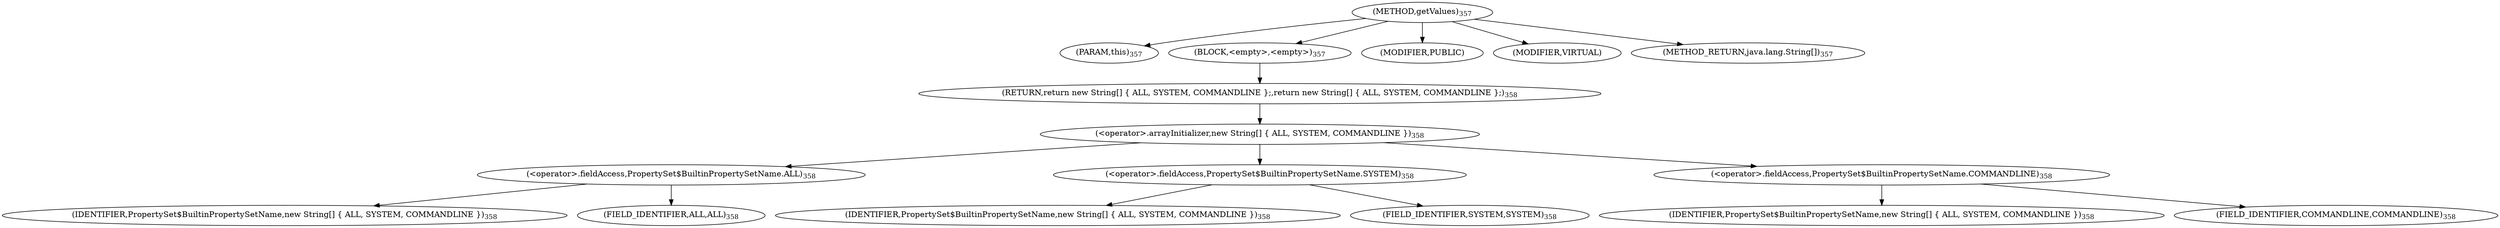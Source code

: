 digraph "getValues" {  
"927" [label = <(METHOD,getValues)<SUB>357</SUB>> ]
"928" [label = <(PARAM,this)<SUB>357</SUB>> ]
"929" [label = <(BLOCK,&lt;empty&gt;,&lt;empty&gt;)<SUB>357</SUB>> ]
"930" [label = <(RETURN,return new String[] { ALL, SYSTEM, COMMANDLINE };,return new String[] { ALL, SYSTEM, COMMANDLINE };)<SUB>358</SUB>> ]
"931" [label = <(&lt;operator&gt;.arrayInitializer,new String[] { ALL, SYSTEM, COMMANDLINE })<SUB>358</SUB>> ]
"932" [label = <(&lt;operator&gt;.fieldAccess,PropertySet$BuiltinPropertySetName.ALL)<SUB>358</SUB>> ]
"933" [label = <(IDENTIFIER,PropertySet$BuiltinPropertySetName,new String[] { ALL, SYSTEM, COMMANDLINE })<SUB>358</SUB>> ]
"934" [label = <(FIELD_IDENTIFIER,ALL,ALL)<SUB>358</SUB>> ]
"935" [label = <(&lt;operator&gt;.fieldAccess,PropertySet$BuiltinPropertySetName.SYSTEM)<SUB>358</SUB>> ]
"936" [label = <(IDENTIFIER,PropertySet$BuiltinPropertySetName,new String[] { ALL, SYSTEM, COMMANDLINE })<SUB>358</SUB>> ]
"937" [label = <(FIELD_IDENTIFIER,SYSTEM,SYSTEM)<SUB>358</SUB>> ]
"938" [label = <(&lt;operator&gt;.fieldAccess,PropertySet$BuiltinPropertySetName.COMMANDLINE)<SUB>358</SUB>> ]
"939" [label = <(IDENTIFIER,PropertySet$BuiltinPropertySetName,new String[] { ALL, SYSTEM, COMMANDLINE })<SUB>358</SUB>> ]
"940" [label = <(FIELD_IDENTIFIER,COMMANDLINE,COMMANDLINE)<SUB>358</SUB>> ]
"941" [label = <(MODIFIER,PUBLIC)> ]
"942" [label = <(MODIFIER,VIRTUAL)> ]
"943" [label = <(METHOD_RETURN,java.lang.String[])<SUB>357</SUB>> ]
  "927" -> "928" 
  "927" -> "929" 
  "927" -> "941" 
  "927" -> "942" 
  "927" -> "943" 
  "929" -> "930" 
  "930" -> "931" 
  "931" -> "932" 
  "931" -> "935" 
  "931" -> "938" 
  "932" -> "933" 
  "932" -> "934" 
  "935" -> "936" 
  "935" -> "937" 
  "938" -> "939" 
  "938" -> "940" 
}
